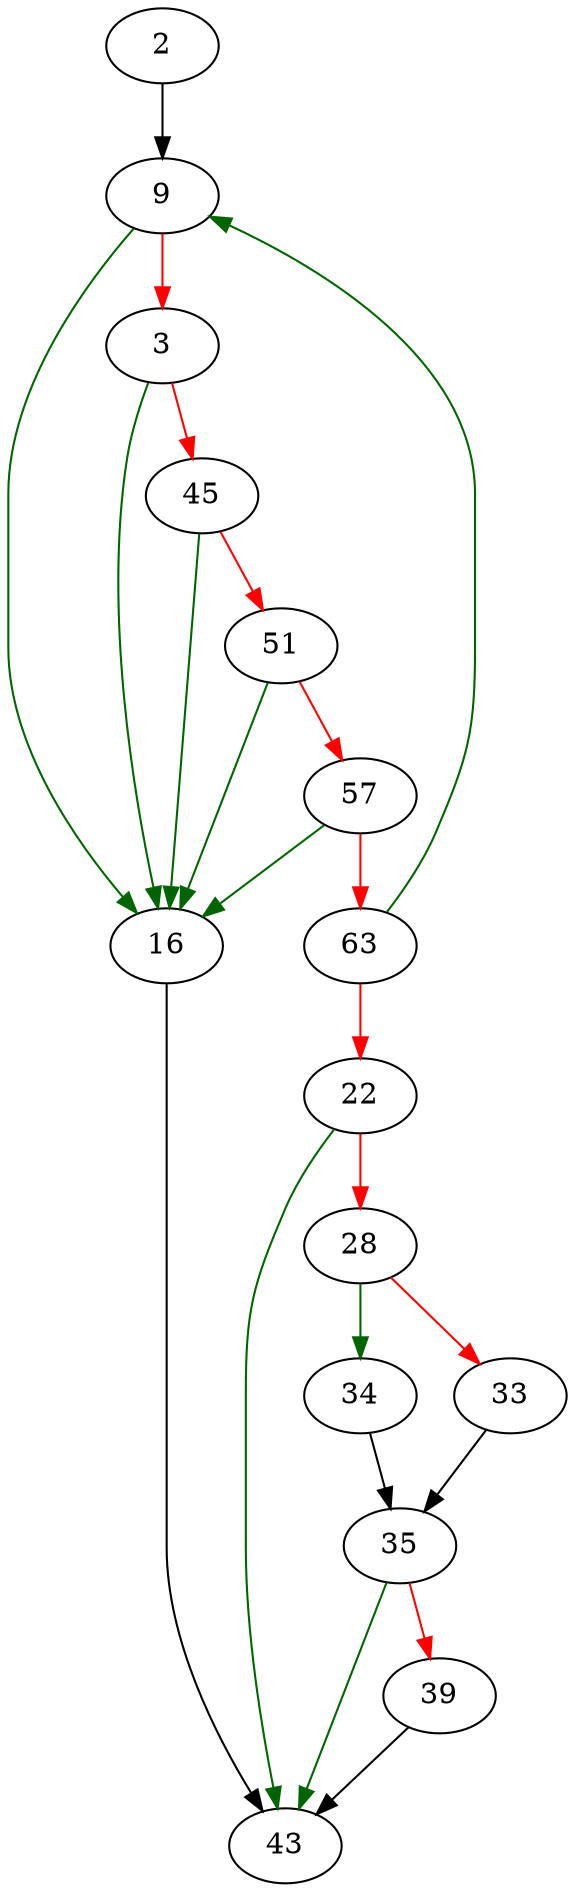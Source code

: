strict digraph "sig2str" {
	// Node definitions.
	2 [entry=true];
	9;
	3;
	16;
	45;
	43;
	22;
	28;
	34;
	33;
	35;
	39;
	51;
	57;
	63;

	// Edge definitions.
	2 -> 9;
	9 -> 3 [
		color=red
		cond=false
	];
	9 -> 16 [
		color=darkgreen
		cond=true
	];
	3 -> 16 [
		color=darkgreen
		cond=true
	];
	3 -> 45 [
		color=red
		cond=false
	];
	16 -> 43;
	45 -> 16 [
		color=darkgreen
		cond=true
	];
	45 -> 51 [
		color=red
		cond=false
	];
	22 -> 43 [
		color=darkgreen
		cond=true
	];
	22 -> 28 [
		color=red
		cond=false
	];
	28 -> 34 [
		color=darkgreen
		cond=true
	];
	28 -> 33 [
		color=red
		cond=false
	];
	34 -> 35;
	33 -> 35;
	35 -> 43 [
		color=darkgreen
		cond=true
	];
	35 -> 39 [
		color=red
		cond=false
	];
	39 -> 43;
	51 -> 16 [
		color=darkgreen
		cond=true
	];
	51 -> 57 [
		color=red
		cond=false
	];
	57 -> 16 [
		color=darkgreen
		cond=true
	];
	57 -> 63 [
		color=red
		cond=false
	];
	63 -> 9 [
		color=darkgreen
		cond=true
	];
	63 -> 22 [
		color=red
		cond=false
	];
}